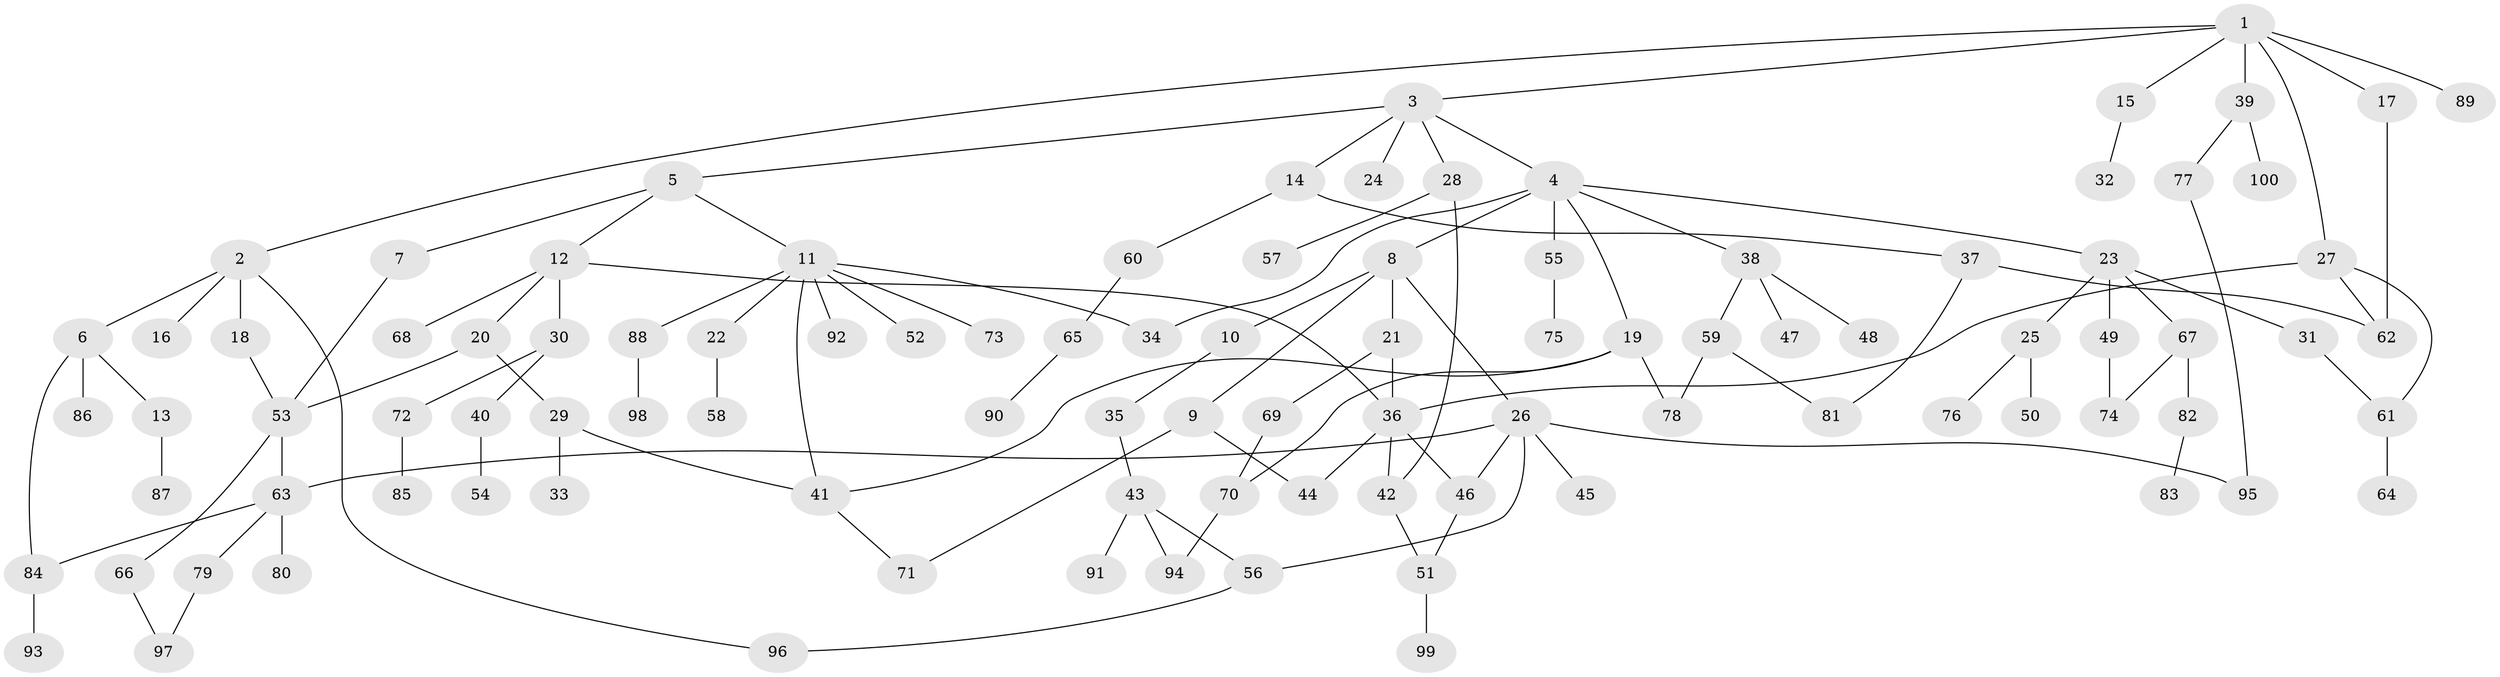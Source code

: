 // Generated by graph-tools (version 1.1) at 2025/54/02/21/25 11:54:43]
// undirected, 100 vertices, 125 edges
graph export_dot {
graph [start="1"]
  node [color=gray90,style=filled];
  1;
  2;
  3;
  4;
  5;
  6;
  7;
  8;
  9;
  10;
  11;
  12;
  13;
  14;
  15;
  16;
  17;
  18;
  19;
  20;
  21;
  22;
  23;
  24;
  25;
  26;
  27;
  28;
  29;
  30;
  31;
  32;
  33;
  34;
  35;
  36;
  37;
  38;
  39;
  40;
  41;
  42;
  43;
  44;
  45;
  46;
  47;
  48;
  49;
  50;
  51;
  52;
  53;
  54;
  55;
  56;
  57;
  58;
  59;
  60;
  61;
  62;
  63;
  64;
  65;
  66;
  67;
  68;
  69;
  70;
  71;
  72;
  73;
  74;
  75;
  76;
  77;
  78;
  79;
  80;
  81;
  82;
  83;
  84;
  85;
  86;
  87;
  88;
  89;
  90;
  91;
  92;
  93;
  94;
  95;
  96;
  97;
  98;
  99;
  100;
  1 -- 2;
  1 -- 3;
  1 -- 15;
  1 -- 17;
  1 -- 27;
  1 -- 39;
  1 -- 89;
  2 -- 6;
  2 -- 16;
  2 -- 18;
  2 -- 96;
  3 -- 4;
  3 -- 5;
  3 -- 14;
  3 -- 24;
  3 -- 28;
  4 -- 8;
  4 -- 19;
  4 -- 23;
  4 -- 38;
  4 -- 55;
  4 -- 34;
  5 -- 7;
  5 -- 11;
  5 -- 12;
  6 -- 13;
  6 -- 86;
  6 -- 84;
  7 -- 53;
  8 -- 9;
  8 -- 10;
  8 -- 21;
  8 -- 26;
  9 -- 44;
  9 -- 71;
  10 -- 35;
  11 -- 22;
  11 -- 34;
  11 -- 52;
  11 -- 73;
  11 -- 88;
  11 -- 92;
  11 -- 41;
  12 -- 20;
  12 -- 30;
  12 -- 36;
  12 -- 68;
  13 -- 87;
  14 -- 37;
  14 -- 60;
  15 -- 32;
  17 -- 62;
  18 -- 53;
  19 -- 41;
  19 -- 70;
  19 -- 78;
  20 -- 29;
  20 -- 53;
  21 -- 69;
  21 -- 36;
  22 -- 58;
  23 -- 25;
  23 -- 31;
  23 -- 49;
  23 -- 67;
  25 -- 50;
  25 -- 76;
  26 -- 45;
  26 -- 46;
  26 -- 56;
  26 -- 63;
  26 -- 95;
  27 -- 61;
  27 -- 62;
  27 -- 36;
  28 -- 57;
  28 -- 42;
  29 -- 33;
  29 -- 41;
  30 -- 40;
  30 -- 72;
  31 -- 61;
  35 -- 43;
  36 -- 42;
  36 -- 46;
  36 -- 44;
  37 -- 62;
  37 -- 81;
  38 -- 47;
  38 -- 48;
  38 -- 59;
  39 -- 77;
  39 -- 100;
  40 -- 54;
  41 -- 71;
  42 -- 51;
  43 -- 91;
  43 -- 56;
  43 -- 94;
  46 -- 51;
  49 -- 74;
  51 -- 99;
  53 -- 66;
  53 -- 63;
  55 -- 75;
  56 -- 96;
  59 -- 78;
  59 -- 81;
  60 -- 65;
  61 -- 64;
  63 -- 79;
  63 -- 80;
  63 -- 84;
  65 -- 90;
  66 -- 97;
  67 -- 82;
  67 -- 74;
  69 -- 70;
  70 -- 94;
  72 -- 85;
  77 -- 95;
  79 -- 97;
  82 -- 83;
  84 -- 93;
  88 -- 98;
}
